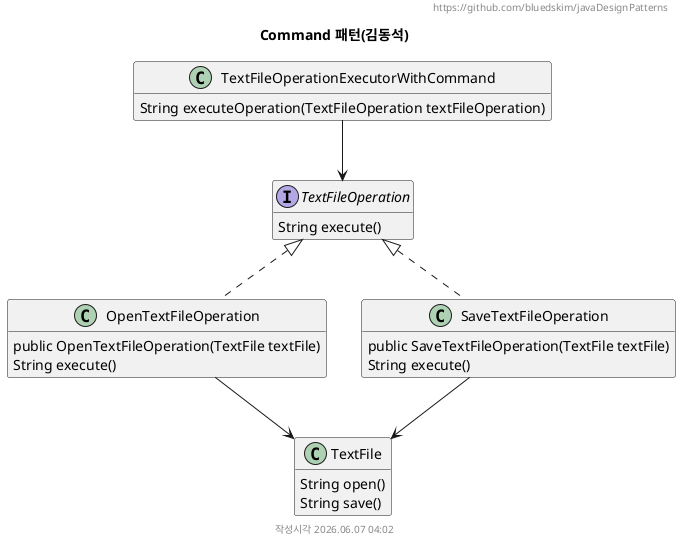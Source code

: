 @startuml Command Method 패턴(김동석)

hide empty members
hide empty methods

title Command 패턴(김동석)
header https://github.com/bluedskim/javaDesignPatterns
footer 작성시각 %date("yyyy.MM.dd' 'HH:mm")

class TextFile {
	String open()
	String save()
}

interface TextFileOperation {
	String execute()
}

class OpenTextFileOperation {
	public OpenTextFileOperation(TextFile textFile)
	String execute()
}

class SaveTextFileOperation {
	public SaveTextFileOperation(TextFile textFile)
	String execute()
}

class TextFileOperationExecutorWithCommand {
	String executeOperation(TextFileOperation textFileOperation)
}

TextFileOperation <|.. OpenTextFileOperation
TextFileOperation <|.. SaveTextFileOperation

OpenTextFileOperation --> TextFile
SaveTextFileOperation --> TextFile

TextFileOperationExecutorWithCommand --> TextFileOperation

@enduml